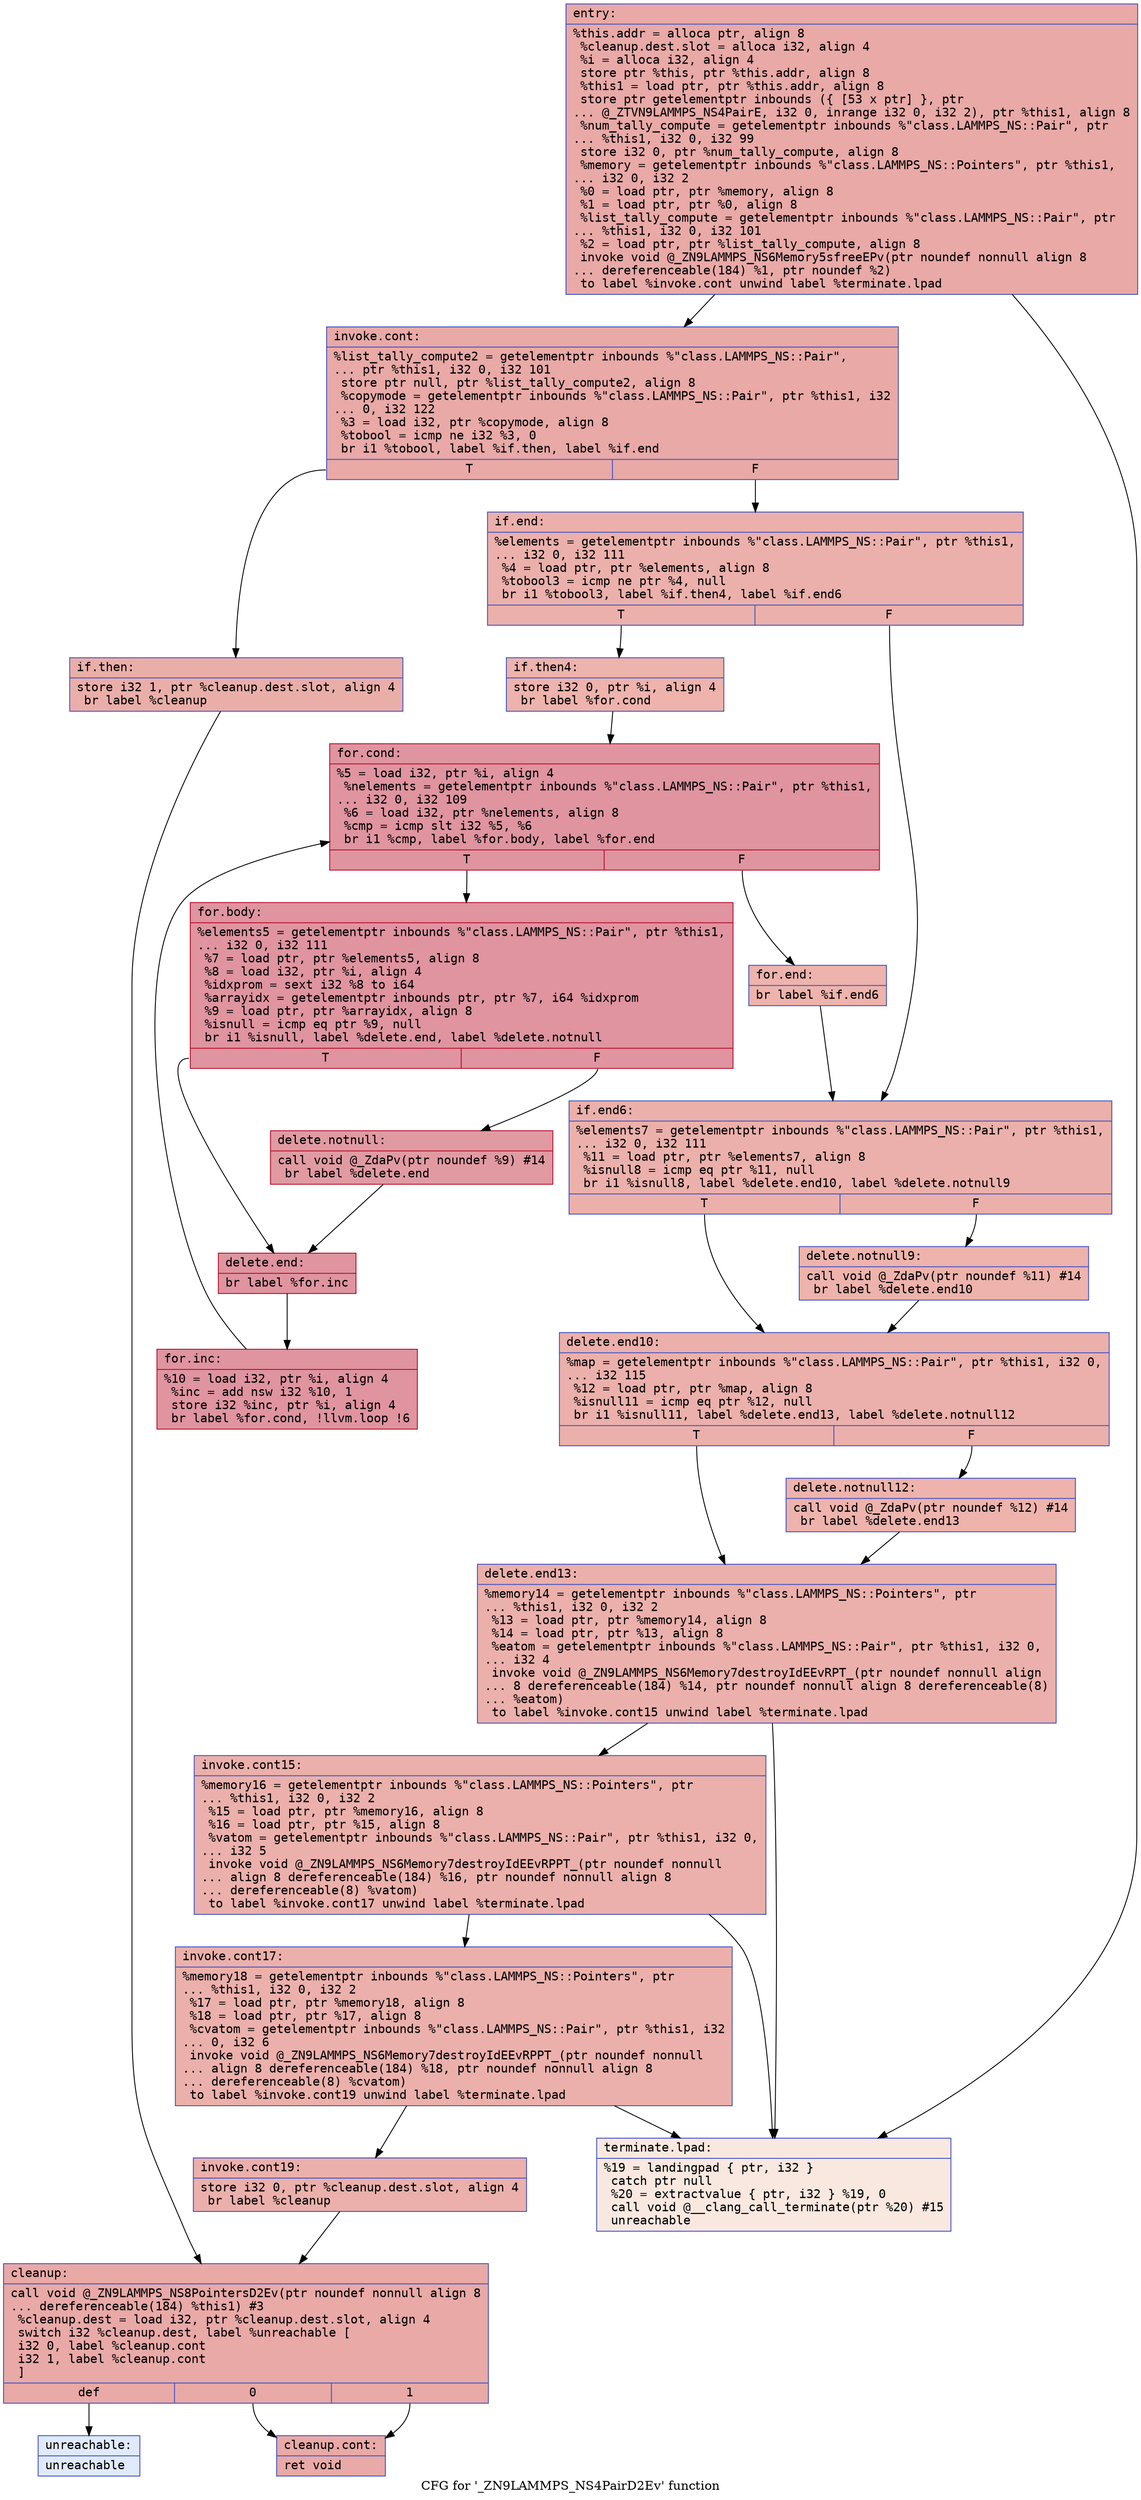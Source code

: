 digraph "CFG for '_ZN9LAMMPS_NS4PairD2Ev' function" {
	label="CFG for '_ZN9LAMMPS_NS4PairD2Ev' function";

	Node0x55f57318e510 [shape=record,color="#3d50c3ff", style=filled, fillcolor="#ca3b3770" fontname="Courier",label="{entry:\l|  %this.addr = alloca ptr, align 8\l  %cleanup.dest.slot = alloca i32, align 4\l  %i = alloca i32, align 4\l  store ptr %this, ptr %this.addr, align 8\l  %this1 = load ptr, ptr %this.addr, align 8\l  store ptr getelementptr inbounds (\{ [53 x ptr] \}, ptr\l... @_ZTVN9LAMMPS_NS4PairE, i32 0, inrange i32 0, i32 2), ptr %this1, align 8\l  %num_tally_compute = getelementptr inbounds %\"class.LAMMPS_NS::Pair\", ptr\l... %this1, i32 0, i32 99\l  store i32 0, ptr %num_tally_compute, align 8\l  %memory = getelementptr inbounds %\"class.LAMMPS_NS::Pointers\", ptr %this1,\l... i32 0, i32 2\l  %0 = load ptr, ptr %memory, align 8\l  %1 = load ptr, ptr %0, align 8\l  %list_tally_compute = getelementptr inbounds %\"class.LAMMPS_NS::Pair\", ptr\l... %this1, i32 0, i32 101\l  %2 = load ptr, ptr %list_tally_compute, align 8\l  invoke void @_ZN9LAMMPS_NS6Memory5sfreeEPv(ptr noundef nonnull align 8\l... dereferenceable(184) %1, ptr noundef %2)\l          to label %invoke.cont unwind label %terminate.lpad\l}"];
	Node0x55f57318e510 -> Node0x55f57318ed60[tooltip="entry -> invoke.cont\nProbability 100.00%" ];
	Node0x55f57318e510 -> Node0x55f57318edb0[tooltip="entry -> terminate.lpad\nProbability 0.00%" ];
	Node0x55f57318ed60 [shape=record,color="#3d50c3ff", style=filled, fillcolor="#ca3b3770" fontname="Courier",label="{invoke.cont:\l|  %list_tally_compute2 = getelementptr inbounds %\"class.LAMMPS_NS::Pair\",\l... ptr %this1, i32 0, i32 101\l  store ptr null, ptr %list_tally_compute2, align 8\l  %copymode = getelementptr inbounds %\"class.LAMMPS_NS::Pair\", ptr %this1, i32\l... 0, i32 122\l  %3 = load i32, ptr %copymode, align 8\l  %tobool = icmp ne i32 %3, 0\l  br i1 %tobool, label %if.then, label %if.end\l|{<s0>T|<s1>F}}"];
	Node0x55f57318ed60:s0 -> Node0x55f57318f4a0[tooltip="invoke.cont -> if.then\nProbability 62.50%" ];
	Node0x55f57318ed60:s1 -> Node0x55f57318f4f0[tooltip="invoke.cont -> if.end\nProbability 37.50%" ];
	Node0x55f57318f4a0 [shape=record,color="#3d50c3ff", style=filled, fillcolor="#d0473d70" fontname="Courier",label="{if.then:\l|  store i32 1, ptr %cleanup.dest.slot, align 4\l  br label %cleanup\l}"];
	Node0x55f57318f4a0 -> Node0x55f57318f710[tooltip="if.then -> cleanup\nProbability 100.00%" ];
	Node0x55f57318f4f0 [shape=record,color="#3d50c3ff", style=filled, fillcolor="#d24b4070" fontname="Courier",label="{if.end:\l|  %elements = getelementptr inbounds %\"class.LAMMPS_NS::Pair\", ptr %this1,\l... i32 0, i32 111\l  %4 = load ptr, ptr %elements, align 8\l  %tobool3 = icmp ne ptr %4, null\l  br i1 %tobool3, label %if.then4, label %if.end6\l|{<s0>T|<s1>F}}"];
	Node0x55f57318f4f0:s0 -> Node0x55f57318f9e0[tooltip="if.end -> if.then4\nProbability 62.50%" ];
	Node0x55f57318f4f0:s1 -> Node0x55f57318fa30[tooltip="if.end -> if.end6\nProbability 37.50%" ];
	Node0x55f57318f9e0 [shape=record,color="#3d50c3ff", style=filled, fillcolor="#d6524470" fontname="Courier",label="{if.then4:\l|  store i32 0, ptr %i, align 4\l  br label %for.cond\l}"];
	Node0x55f57318f9e0 -> Node0x55f57318fc50[tooltip="if.then4 -> for.cond\nProbability 100.00%" ];
	Node0x55f57318fc50 [shape=record,color="#b70d28ff", style=filled, fillcolor="#b70d2870" fontname="Courier",label="{for.cond:\l|  %5 = load i32, ptr %i, align 4\l  %nelements = getelementptr inbounds %\"class.LAMMPS_NS::Pair\", ptr %this1,\l... i32 0, i32 109\l  %6 = load i32, ptr %nelements, align 8\l  %cmp = icmp slt i32 %5, %6\l  br i1 %cmp, label %for.body, label %for.end\l|{<s0>T|<s1>F}}"];
	Node0x55f57318fc50:s0 -> Node0x55f57318ffe0[tooltip="for.cond -> for.body\nProbability 96.88%" ];
	Node0x55f57318fc50:s1 -> Node0x55f57318f1f0[tooltip="for.cond -> for.end\nProbability 3.12%" ];
	Node0x55f57318ffe0 [shape=record,color="#b70d28ff", style=filled, fillcolor="#b70d2870" fontname="Courier",label="{for.body:\l|  %elements5 = getelementptr inbounds %\"class.LAMMPS_NS::Pair\", ptr %this1,\l... i32 0, i32 111\l  %7 = load ptr, ptr %elements5, align 8\l  %8 = load i32, ptr %i, align 4\l  %idxprom = sext i32 %8 to i64\l  %arrayidx = getelementptr inbounds ptr, ptr %7, i64 %idxprom\l  %9 = load ptr, ptr %arrayidx, align 8\l  %isnull = icmp eq ptr %9, null\l  br i1 %isnull, label %delete.end, label %delete.notnull\l|{<s0>T|<s1>F}}"];
	Node0x55f57318ffe0:s0 -> Node0x55f5731907e0[tooltip="for.body -> delete.end\nProbability 37.50%" ];
	Node0x55f57318ffe0:s1 -> Node0x55f573190860[tooltip="for.body -> delete.notnull\nProbability 62.50%" ];
	Node0x55f573190860 [shape=record,color="#b70d28ff", style=filled, fillcolor="#bb1b2c70" fontname="Courier",label="{delete.notnull:\l|  call void @_ZdaPv(ptr noundef %9) #14\l  br label %delete.end\l}"];
	Node0x55f573190860 -> Node0x55f5731907e0[tooltip="delete.notnull -> delete.end\nProbability 100.00%" ];
	Node0x55f5731907e0 [shape=record,color="#b70d28ff", style=filled, fillcolor="#b70d2870" fontname="Courier",label="{delete.end:\l|  br label %for.inc\l}"];
	Node0x55f5731907e0 -> Node0x55f573190c10[tooltip="delete.end -> for.inc\nProbability 100.00%" ];
	Node0x55f573190c10 [shape=record,color="#b70d28ff", style=filled, fillcolor="#b70d2870" fontname="Courier",label="{for.inc:\l|  %10 = load i32, ptr %i, align 4\l  %inc = add nsw i32 %10, 1\l  store i32 %inc, ptr %i, align 4\l  br label %for.cond, !llvm.loop !6\l}"];
	Node0x55f573190c10 -> Node0x55f57318fc50[tooltip="for.inc -> for.cond\nProbability 100.00%" ];
	Node0x55f57318f1f0 [shape=record,color="#3d50c3ff", style=filled, fillcolor="#d6524470" fontname="Courier",label="{for.end:\l|  br label %if.end6\l}"];
	Node0x55f57318f1f0 -> Node0x55f57318fa30[tooltip="for.end -> if.end6\nProbability 100.00%" ];
	Node0x55f57318fa30 [shape=record,color="#3d50c3ff", style=filled, fillcolor="#d24b4070" fontname="Courier",label="{if.end6:\l|  %elements7 = getelementptr inbounds %\"class.LAMMPS_NS::Pair\", ptr %this1,\l... i32 0, i32 111\l  %11 = load ptr, ptr %elements7, align 8\l  %isnull8 = icmp eq ptr %11, null\l  br i1 %isnull8, label %delete.end10, label %delete.notnull9\l|{<s0>T|<s1>F}}"];
	Node0x55f57318fa30:s0 -> Node0x55f573191d00[tooltip="if.end6 -> delete.end10\nProbability 37.50%" ];
	Node0x55f57318fa30:s1 -> Node0x55f573191d80[tooltip="if.end6 -> delete.notnull9\nProbability 62.50%" ];
	Node0x55f573191d80 [shape=record,color="#3d50c3ff", style=filled, fillcolor="#d6524470" fontname="Courier",label="{delete.notnull9:\l|  call void @_ZdaPv(ptr noundef %11) #14\l  br label %delete.end10\l}"];
	Node0x55f573191d80 -> Node0x55f573191d00[tooltip="delete.notnull9 -> delete.end10\nProbability 100.00%" ];
	Node0x55f573191d00 [shape=record,color="#3d50c3ff", style=filled, fillcolor="#d24b4070" fontname="Courier",label="{delete.end10:\l|  %map = getelementptr inbounds %\"class.LAMMPS_NS::Pair\", ptr %this1, i32 0,\l... i32 115\l  %12 = load ptr, ptr %map, align 8\l  %isnull11 = icmp eq ptr %12, null\l  br i1 %isnull11, label %delete.end13, label %delete.notnull12\l|{<s0>T|<s1>F}}"];
	Node0x55f573191d00:s0 -> Node0x55f573192250[tooltip="delete.end10 -> delete.end13\nProbability 37.50%" ];
	Node0x55f573191d00:s1 -> Node0x55f573192300[tooltip="delete.end10 -> delete.notnull12\nProbability 62.50%" ];
	Node0x55f573192300 [shape=record,color="#3d50c3ff", style=filled, fillcolor="#d6524470" fontname="Courier",label="{delete.notnull12:\l|  call void @_ZdaPv(ptr noundef %12) #14\l  br label %delete.end13\l}"];
	Node0x55f573192300 -> Node0x55f573192250[tooltip="delete.notnull12 -> delete.end13\nProbability 100.00%" ];
	Node0x55f573192250 [shape=record,color="#3d50c3ff", style=filled, fillcolor="#d24b4070" fontname="Courier",label="{delete.end13:\l|  %memory14 = getelementptr inbounds %\"class.LAMMPS_NS::Pointers\", ptr\l... %this1, i32 0, i32 2\l  %13 = load ptr, ptr %memory14, align 8\l  %14 = load ptr, ptr %13, align 8\l  %eatom = getelementptr inbounds %\"class.LAMMPS_NS::Pair\", ptr %this1, i32 0,\l... i32 4\l  invoke void @_ZN9LAMMPS_NS6Memory7destroyIdEEvRPT_(ptr noundef nonnull align\l... 8 dereferenceable(184) %14, ptr noundef nonnull align 8 dereferenceable(8)\l... %eatom)\l          to label %invoke.cont15 unwind label %terminate.lpad\l}"];
	Node0x55f573192250 -> Node0x55f57317ac30[tooltip="delete.end13 -> invoke.cont15\nProbability 100.00%" ];
	Node0x55f573192250 -> Node0x55f57318edb0[tooltip="delete.end13 -> terminate.lpad\nProbability 0.00%" ];
	Node0x55f57317ac30 [shape=record,color="#3d50c3ff", style=filled, fillcolor="#d24b4070" fontname="Courier",label="{invoke.cont15:\l|  %memory16 = getelementptr inbounds %\"class.LAMMPS_NS::Pointers\", ptr\l... %this1, i32 0, i32 2\l  %15 = load ptr, ptr %memory16, align 8\l  %16 = load ptr, ptr %15, align 8\l  %vatom = getelementptr inbounds %\"class.LAMMPS_NS::Pair\", ptr %this1, i32 0,\l... i32 5\l  invoke void @_ZN9LAMMPS_NS6Memory7destroyIdEEvRPPT_(ptr noundef nonnull\l... align 8 dereferenceable(184) %16, ptr noundef nonnull align 8\l... dereferenceable(8) %vatom)\l          to label %invoke.cont17 unwind label %terminate.lpad\l}"];
	Node0x55f57317ac30 -> Node0x55f57317b1a0[tooltip="invoke.cont15 -> invoke.cont17\nProbability 100.00%" ];
	Node0x55f57317ac30 -> Node0x55f57318edb0[tooltip="invoke.cont15 -> terminate.lpad\nProbability 0.00%" ];
	Node0x55f57317b1a0 [shape=record,color="#3d50c3ff", style=filled, fillcolor="#d24b4070" fontname="Courier",label="{invoke.cont17:\l|  %memory18 = getelementptr inbounds %\"class.LAMMPS_NS::Pointers\", ptr\l... %this1, i32 0, i32 2\l  %17 = load ptr, ptr %memory18, align 8\l  %18 = load ptr, ptr %17, align 8\l  %cvatom = getelementptr inbounds %\"class.LAMMPS_NS::Pair\", ptr %this1, i32\l... 0, i32 6\l  invoke void @_ZN9LAMMPS_NS6Memory7destroyIdEEvRPPT_(ptr noundef nonnull\l... align 8 dereferenceable(184) %18, ptr noundef nonnull align 8\l... dereferenceable(8) %cvatom)\l          to label %invoke.cont19 unwind label %terminate.lpad\l}"];
	Node0x55f57317b1a0 -> Node0x55f573190250[tooltip="invoke.cont17 -> invoke.cont19\nProbability 100.00%" ];
	Node0x55f57317b1a0 -> Node0x55f57318edb0[tooltip="invoke.cont17 -> terminate.lpad\nProbability 0.00%" ];
	Node0x55f573190250 [shape=record,color="#3d50c3ff", style=filled, fillcolor="#d24b4070" fontname="Courier",label="{invoke.cont19:\l|  store i32 0, ptr %cleanup.dest.slot, align 4\l  br label %cleanup\l}"];
	Node0x55f573190250 -> Node0x55f57318f710[tooltip="invoke.cont19 -> cleanup\nProbability 100.00%" ];
	Node0x55f57318f710 [shape=record,color="#3d50c3ff", style=filled, fillcolor="#ca3b3770" fontname="Courier",label="{cleanup:\l|  call void @_ZN9LAMMPS_NS8PointersD2Ev(ptr noundef nonnull align 8\l... dereferenceable(184) %this1) #3\l  %cleanup.dest = load i32, ptr %cleanup.dest.slot, align 4\l  switch i32 %cleanup.dest, label %unreachable [\l    i32 0, label %cleanup.cont\l    i32 1, label %cleanup.cont\l  ]\l|{<s0>def|<s1>0|<s2>1}}"];
	Node0x55f57318f710:s0 -> Node0x55f57317bef0[tooltip="cleanup -> unreachable\nProbability 0.00%" ];
	Node0x55f57318f710:s1 -> Node0x55f57317bf40[tooltip="cleanup -> cleanup.cont\nProbability 100.00%" ];
	Node0x55f57318f710:s2 -> Node0x55f57317bf40[tooltip="cleanup -> cleanup.cont\nProbability 100.00%" ];
	Node0x55f57317bf40 [shape=record,color="#3d50c3ff", style=filled, fillcolor="#ca3b3770" fontname="Courier",label="{cleanup.cont:\l|  ret void\l}"];
	Node0x55f57318edb0 [shape=record,color="#3d50c3ff", style=filled, fillcolor="#f1ccb870" fontname="Courier",label="{terminate.lpad:\l|  %19 = landingpad \{ ptr, i32 \}\l          catch ptr null\l  %20 = extractvalue \{ ptr, i32 \} %19, 0\l  call void @__clang_call_terminate(ptr %20) #15\l  unreachable\l}"];
	Node0x55f57317bef0 [shape=record,color="#3d50c3ff", style=filled, fillcolor="#b9d0f970" fontname="Courier",label="{unreachable:\l|  unreachable\l}"];
}
